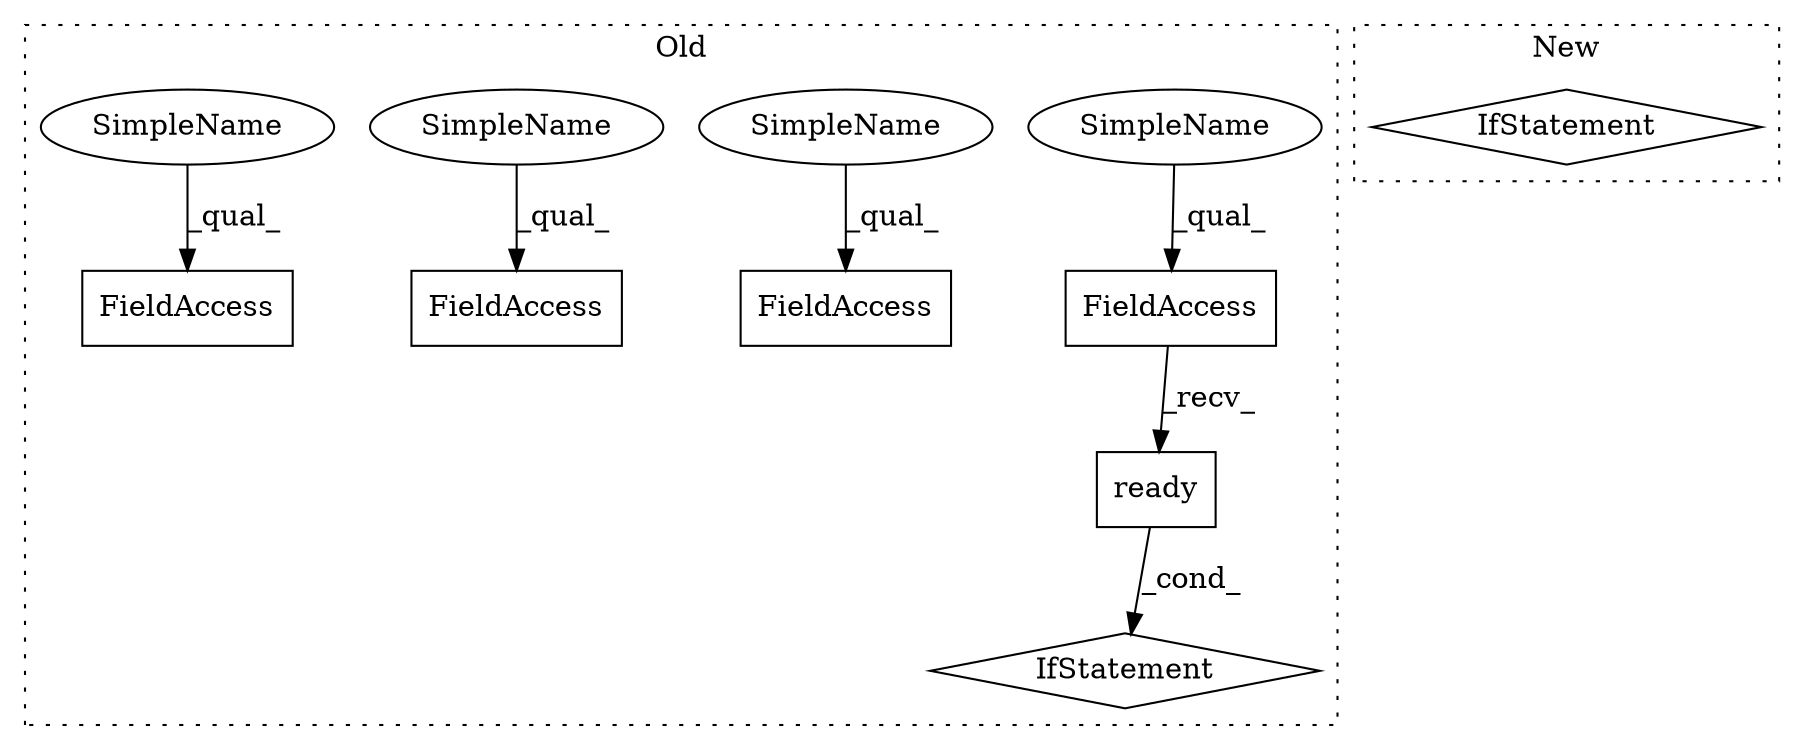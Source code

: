 digraph G {
subgraph cluster0 {
1 [label="ready" a="32" s="22001" l="7" shape="box"];
3 [label="IfStatement" a="25" s="21885,22038" l="4,2" shape="diamond"];
4 [label="FieldAccess" a="22" s="21986" l="14" shape="box"];
5 [label="FieldAccess" a="22" s="21931" l="11" shape="box"];
6 [label="FieldAccess" a="22" s="22050" l="11" shape="box"];
7 [label="FieldAccess" a="22" s="22133" l="14" shape="box"];
8 [label="SimpleName" a="42" s="21986" l="4" shape="ellipse"];
9 [label="SimpleName" a="42" s="22050" l="4" shape="ellipse"];
10 [label="SimpleName" a="42" s="21931" l="4" shape="ellipse"];
11 [label="SimpleName" a="42" s="22133" l="4" shape="ellipse"];
label = "Old";
style="dotted";
}
subgraph cluster1 {
2 [label="IfStatement" a="25" s="21844,21875" l="4,2" shape="diamond"];
label = "New";
style="dotted";
}
1 -> 3 [label="_cond_"];
4 -> 1 [label="_recv_"];
8 -> 4 [label="_qual_"];
9 -> 6 [label="_qual_"];
10 -> 5 [label="_qual_"];
11 -> 7 [label="_qual_"];
}